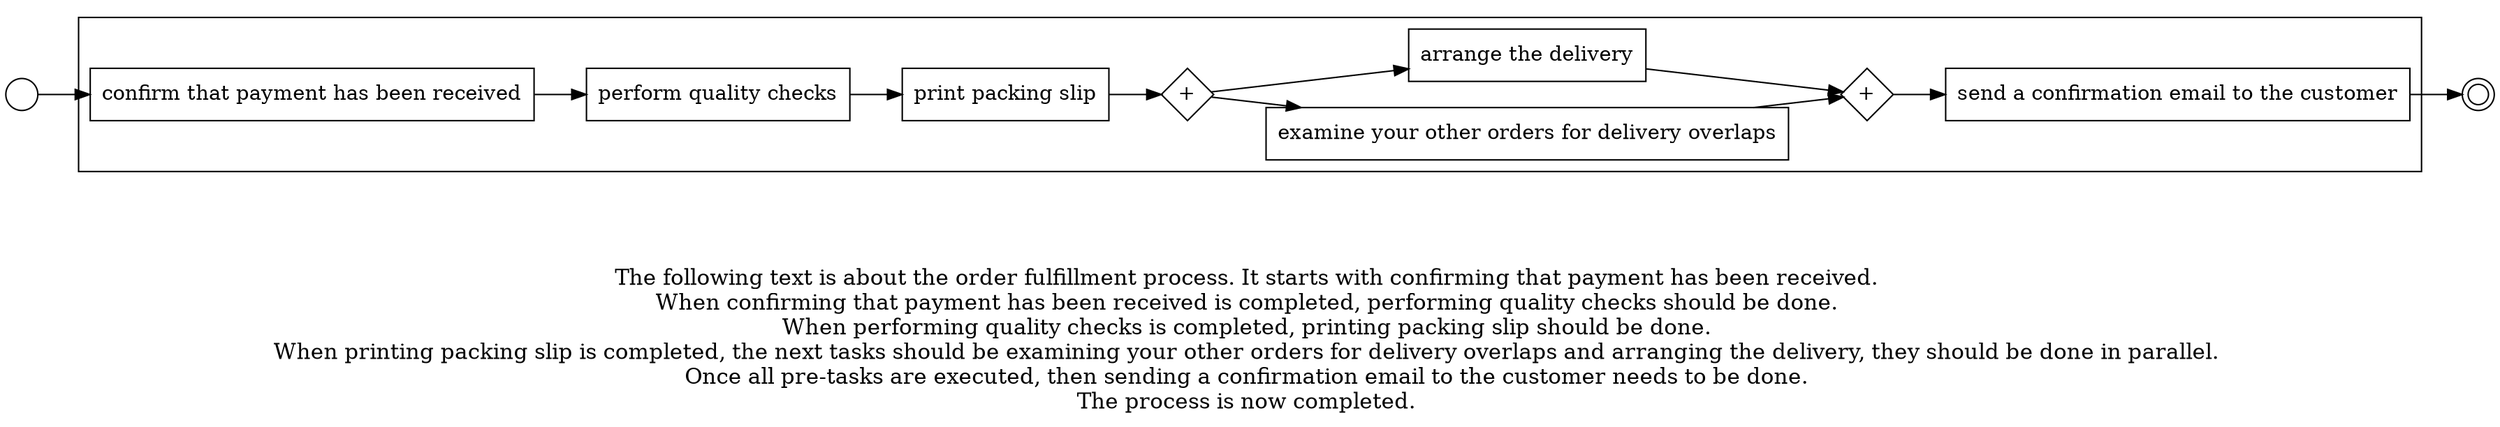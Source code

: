 digraph order_fulfillment_process_58 {
	graph [rankdir=LR]
	START_NODE [label="" shape=circle width=0.3]
	subgraph CLUSTER_0 {
		"confirm that payment has been received" [shape=box]
		"perform quality checks" [shape=box]
		"confirm that payment has been received" -> "perform quality checks"
		"print packing slip" [shape=box]
		"perform quality checks" -> "print packing slip"
		"AND_SPLIT--4. Dispatching the products_RO3R" [label="+" fixedsize=true shape=diamond width=0.5]
		"print packing slip" -> "AND_SPLIT--4. Dispatching the products_RO3R"
		"examine your other orders for delivery overlaps" [shape=box]
		"AND_SPLIT--4. Dispatching the products_RO3R" -> "examine your other orders for delivery overlaps"
		"arrange the delivery" [shape=box]
		"AND_SPLIT--4. Dispatching the products_RO3R" -> "arrange the delivery"
		"AND_JOIN--4. Dispatching the products_RO3R" [label="+" fixedsize=true shape=diamond width=0.5]
		"examine your other orders for delivery overlaps" -> "AND_JOIN--4. Dispatching the products_RO3R"
		"arrange the delivery" -> "AND_JOIN--4. Dispatching the products_RO3R"
		"send a confirmation email to the customer" [shape=box]
		"AND_JOIN--4. Dispatching the products_RO3R" -> "send a confirmation email to the customer"
	}
	START_NODE -> "confirm that payment has been received"
	END_NODE [label="" shape=doublecircle width=0.2]
	"send a confirmation email to the customer" -> END_NODE
	fontsize=15 label="\n\n
The following text is about the order fulfillment process. It starts with confirming that payment has been received. 
When confirming that payment has been received is completed, performing quality checks should be done. 
When performing quality checks is completed, printing packing slip should be done. 
When printing packing slip is completed, the next tasks should be examining your other orders for delivery overlaps and arranging the delivery, they should be done in parallel. 
Once all pre-tasks are executed, then sending a confirmation email to the customer needs to be done. 
The process is now completed. 
"
}
